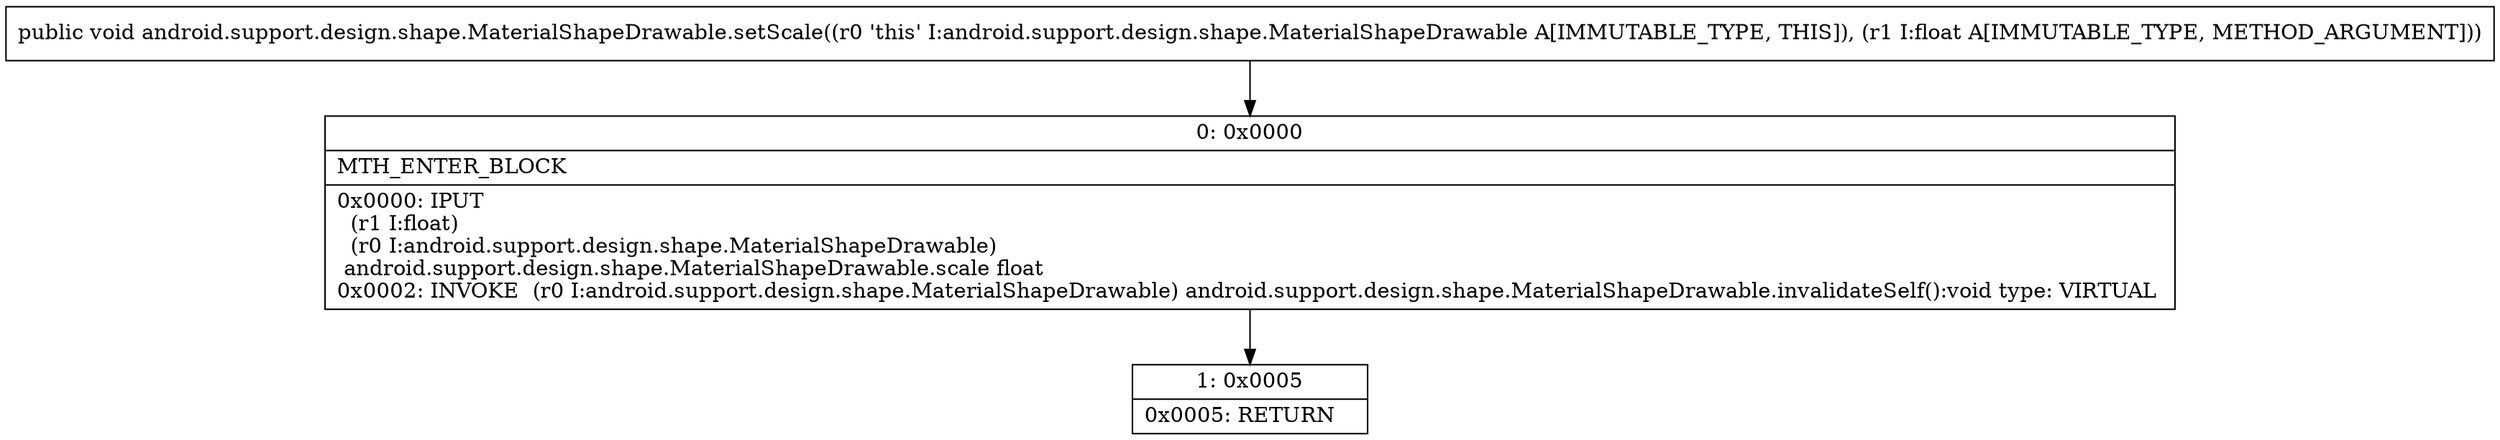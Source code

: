 digraph "CFG forandroid.support.design.shape.MaterialShapeDrawable.setScale(F)V" {
Node_0 [shape=record,label="{0\:\ 0x0000|MTH_ENTER_BLOCK\l|0x0000: IPUT  \l  (r1 I:float)\l  (r0 I:android.support.design.shape.MaterialShapeDrawable)\l android.support.design.shape.MaterialShapeDrawable.scale float \l0x0002: INVOKE  (r0 I:android.support.design.shape.MaterialShapeDrawable) android.support.design.shape.MaterialShapeDrawable.invalidateSelf():void type: VIRTUAL \l}"];
Node_1 [shape=record,label="{1\:\ 0x0005|0x0005: RETURN   \l}"];
MethodNode[shape=record,label="{public void android.support.design.shape.MaterialShapeDrawable.setScale((r0 'this' I:android.support.design.shape.MaterialShapeDrawable A[IMMUTABLE_TYPE, THIS]), (r1 I:float A[IMMUTABLE_TYPE, METHOD_ARGUMENT])) }"];
MethodNode -> Node_0;
Node_0 -> Node_1;
}

